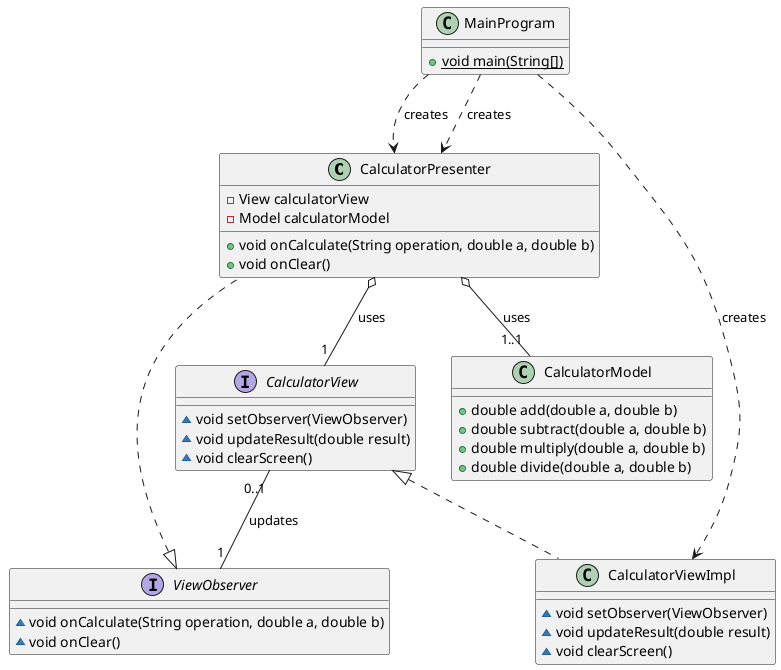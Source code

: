 @startuml
' Определение классов и интерфейсов
class CalculatorPresenter {
  - View calculatorView
  - Model calculatorModel
  + void onCalculate(String operation, double a, double b)
  + void onClear()
}

class CalculatorModel {
  + double add(double a, double b)
  + double subtract(double a, double b)
  + double multiply(double a, double b)
  + double divide(double a, double b)
}

interface CalculatorView {
  ~ void setObserver(ViewObserver)
  ~ void updateResult(double result)
  ~ void clearScreen()
}

class MainProgram {
  + {static} void main(String[])
}

interface ViewObserver {
  ~ void onCalculate(String operation, double a, double b)
  ~ void onClear()
}

class CalculatorViewImpl {
  ~ void setObserver(ViewObserver)
  ~ void updateResult(double result)
  ~ void clearScreen()
}

' Реализация интерфейса
ViewObserver <|.. CalculatorPresenter
CalculatorView <|.. CalculatorViewImpl

' Агрегация в UML отображается пустым ромбом
CalculatorPresenter o-- "1" CalculatorView : uses
CalculatorPresenter o-- "1..1" CalculatorModel : uses

' Зависимость
'MainProgram ..> ViewObserver : initiates
' Зависимость: MainProgram зависит от CalculatorPresenter для инициализации
MainProgram ..> CalculatorPresenter : creates
MainProgram ..> CalculatorViewImpl : creates
MainProgram ..> CalculatorPresenter : creates

' Ассоциация с мультипликатором
CalculatorView "0..1" -- "1" ViewObserver : updates
@enduml